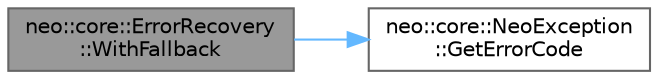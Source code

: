 digraph "neo::core::ErrorRecovery::WithFallback"
{
 // LATEX_PDF_SIZE
  bgcolor="transparent";
  edge [fontname=Helvetica,fontsize=10,labelfontname=Helvetica,labelfontsize=10];
  node [fontname=Helvetica,fontsize=10,shape=box,height=0.2,width=0.4];
  rankdir="LR";
  Node1 [id="Node000001",label="neo::core::ErrorRecovery\l::WithFallback",height=0.2,width=0.4,color="gray40", fillcolor="grey60", style="filled", fontcolor="black",tooltip="Execute a function with fallback on failure."];
  Node1 -> Node2 [id="edge1_Node000001_Node000002",color="steelblue1",style="solid",tooltip=" "];
  Node2 [id="Node000002",label="neo::core::NeoException\l::GetErrorCode",height=0.2,width=0.4,color="grey40", fillcolor="white", style="filled",URL="$classneo_1_1core_1_1_neo_exception.html#af071bd842839f2d8192e6999f23fb08e",tooltip="Get the error code."];
}
